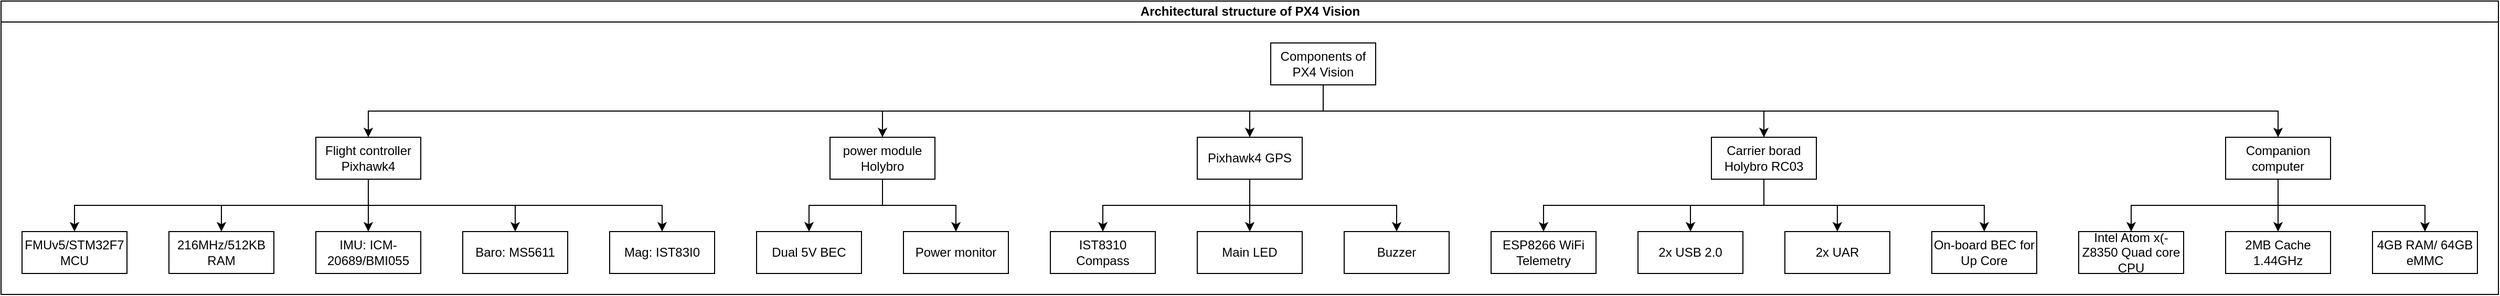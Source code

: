 <mxfile version="14.7.0" type="github">
  <diagram id="YKyQOGoXq14R0Jtugf9V" name="Page-1">
    <mxGraphModel dx="1186" dy="651" grid="1" gridSize="10" guides="1" tooltips="1" connect="1" arrows="1" fold="1" page="1" pageScale="1" pageWidth="827" pageHeight="1169" math="0" shadow="0">
      <root>
        <mxCell id="0" />
        <mxCell id="1" parent="0" />
        <mxCell id="l1xe1RYbUUbZskDPg_gc-3" value="Architectural structure of PX4 Vision" style="swimlane;html=1;startSize=20;horizontal=1;childLayout=treeLayout;horizontalTree=0;resizable=0;containerType=tree;" vertex="1" parent="1">
          <mxGeometry x="80" y="220" width="2380" height="280" as="geometry" />
        </mxCell>
        <mxCell id="l1xe1RYbUUbZskDPg_gc-4" value="Components of PX4 Vision " style="whiteSpace=wrap;html=1;" vertex="1" parent="l1xe1RYbUUbZskDPg_gc-3">
          <mxGeometry x="1210" y="40" width="100" height="40" as="geometry" />
        </mxCell>
        <mxCell id="l1xe1RYbUUbZskDPg_gc-5" value="Flight controller Pixhawk4" style="whiteSpace=wrap;html=1;" vertex="1" parent="l1xe1RYbUUbZskDPg_gc-3">
          <mxGeometry x="300" y="130" width="100" height="40" as="geometry" />
        </mxCell>
        <mxCell id="l1xe1RYbUUbZskDPg_gc-6" value="" style="edgeStyle=elbowEdgeStyle;elbow=vertical;html=1;rounded=0;" edge="1" parent="l1xe1RYbUUbZskDPg_gc-3" source="l1xe1RYbUUbZskDPg_gc-4" target="l1xe1RYbUUbZskDPg_gc-5">
          <mxGeometry relative="1" as="geometry" />
        </mxCell>
        <mxCell id="l1xe1RYbUUbZskDPg_gc-7" value="power module Holybro" style="whiteSpace=wrap;html=1;" vertex="1" parent="l1xe1RYbUUbZskDPg_gc-3">
          <mxGeometry x="790" y="130" width="100" height="40" as="geometry" />
        </mxCell>
        <mxCell id="l1xe1RYbUUbZskDPg_gc-8" value="" style="edgeStyle=elbowEdgeStyle;elbow=vertical;html=1;rounded=0;" edge="1" parent="l1xe1RYbUUbZskDPg_gc-3" source="l1xe1RYbUUbZskDPg_gc-4" target="l1xe1RYbUUbZskDPg_gc-7">
          <mxGeometry relative="1" as="geometry" />
        </mxCell>
        <mxCell id="l1xe1RYbUUbZskDPg_gc-9" value="" style="edgeStyle=elbowEdgeStyle;elbow=vertical;html=1;rounded=0;" edge="1" parent="l1xe1RYbUUbZskDPg_gc-3" source="l1xe1RYbUUbZskDPg_gc-4" target="l1xe1RYbUUbZskDPg_gc-10">
          <mxGeometry relative="1" as="geometry">
            <mxPoint x="-22424.6" y="320" as="sourcePoint" />
          </mxGeometry>
        </mxCell>
        <mxCell id="l1xe1RYbUUbZskDPg_gc-10" value="Pixhawk4 GPS" style="whiteSpace=wrap;html=1;" vertex="1" parent="l1xe1RYbUUbZskDPg_gc-3">
          <mxGeometry x="1140" y="130" width="100" height="40" as="geometry" />
        </mxCell>
        <mxCell id="l1xe1RYbUUbZskDPg_gc-11" value="" style="edgeStyle=elbowEdgeStyle;elbow=vertical;html=1;rounded=0;" edge="1" parent="l1xe1RYbUUbZskDPg_gc-3" source="l1xe1RYbUUbZskDPg_gc-4" target="l1xe1RYbUUbZskDPg_gc-12">
          <mxGeometry relative="1" as="geometry">
            <mxPoint x="-22284.6" y="320" as="sourcePoint" />
          </mxGeometry>
        </mxCell>
        <mxCell id="l1xe1RYbUUbZskDPg_gc-12" value="Carrier borad Holybro RC03" style="whiteSpace=wrap;html=1;" vertex="1" parent="l1xe1RYbUUbZskDPg_gc-3">
          <mxGeometry x="1630" y="130" width="100" height="40" as="geometry" />
        </mxCell>
        <mxCell id="l1xe1RYbUUbZskDPg_gc-13" value="" style="edgeStyle=elbowEdgeStyle;elbow=vertical;html=1;rounded=0;" edge="1" parent="l1xe1RYbUUbZskDPg_gc-3" source="l1xe1RYbUUbZskDPg_gc-4" target="l1xe1RYbUUbZskDPg_gc-14">
          <mxGeometry relative="1" as="geometry">
            <mxPoint x="-22074.6" y="320" as="sourcePoint" />
          </mxGeometry>
        </mxCell>
        <mxCell id="l1xe1RYbUUbZskDPg_gc-14" value="Companion computer" style="whiteSpace=wrap;html=1;" vertex="1" parent="l1xe1RYbUUbZskDPg_gc-3">
          <mxGeometry x="2120" y="130" width="100" height="40" as="geometry" />
        </mxCell>
        <mxCell id="l1xe1RYbUUbZskDPg_gc-15" value="" style="edgeStyle=elbowEdgeStyle;elbow=vertical;html=1;rounded=0;" edge="1" parent="l1xe1RYbUUbZskDPg_gc-3" source="l1xe1RYbUUbZskDPg_gc-5" target="l1xe1RYbUUbZskDPg_gc-16">
          <mxGeometry relative="1" as="geometry">
            <mxPoint x="-21634.6" y="300" as="sourcePoint" />
          </mxGeometry>
        </mxCell>
        <mxCell id="l1xe1RYbUUbZskDPg_gc-16" value="FMUv5/STM32F7 MCU" style="whiteSpace=wrap;html=1;" vertex="1" parent="l1xe1RYbUUbZskDPg_gc-3">
          <mxGeometry x="20" y="220" width="100" height="40" as="geometry" />
        </mxCell>
        <mxCell id="l1xe1RYbUUbZskDPg_gc-17" value="" style="edgeStyle=elbowEdgeStyle;elbow=vertical;html=1;rounded=0;" edge="1" parent="l1xe1RYbUUbZskDPg_gc-3" source="l1xe1RYbUUbZskDPg_gc-7" target="l1xe1RYbUUbZskDPg_gc-18">
          <mxGeometry relative="1" as="geometry">
            <mxPoint x="-19530.6" y="300" as="sourcePoint" />
          </mxGeometry>
        </mxCell>
        <mxCell id="l1xe1RYbUUbZskDPg_gc-18" value="Dual 5V BEC" style="whiteSpace=wrap;html=1;" vertex="1" parent="l1xe1RYbUUbZskDPg_gc-3">
          <mxGeometry x="720" y="220" width="100" height="40" as="geometry" />
        </mxCell>
        <mxCell id="l1xe1RYbUUbZskDPg_gc-19" value="" style="edgeStyle=elbowEdgeStyle;elbow=vertical;html=1;rounded=0;" edge="1" parent="l1xe1RYbUUbZskDPg_gc-3" source="l1xe1RYbUUbZskDPg_gc-10" target="l1xe1RYbUUbZskDPg_gc-20">
          <mxGeometry relative="1" as="geometry">
            <mxPoint x="-17204.8" y="300" as="sourcePoint" />
          </mxGeometry>
        </mxCell>
        <mxCell id="l1xe1RYbUUbZskDPg_gc-20" value="IST8310 Compass" style="whiteSpace=wrap;html=1;" vertex="1" parent="l1xe1RYbUUbZskDPg_gc-3">
          <mxGeometry x="1000" y="220" width="100" height="40" as="geometry" />
        </mxCell>
        <mxCell id="l1xe1RYbUUbZskDPg_gc-21" value="" style="edgeStyle=elbowEdgeStyle;elbow=vertical;html=1;rounded=0;" edge="1" parent="l1xe1RYbUUbZskDPg_gc-3" source="l1xe1RYbUUbZskDPg_gc-12" target="l1xe1RYbUUbZskDPg_gc-22">
          <mxGeometry relative="1" as="geometry">
            <mxPoint x="-14577.8" y="300" as="sourcePoint" />
          </mxGeometry>
        </mxCell>
        <mxCell id="l1xe1RYbUUbZskDPg_gc-22" value="ESP8266 WiFi Telemetry" style="whiteSpace=wrap;html=1;" vertex="1" parent="l1xe1RYbUUbZskDPg_gc-3">
          <mxGeometry x="1420" y="220" width="100" height="40" as="geometry" />
        </mxCell>
        <mxCell id="l1xe1RYbUUbZskDPg_gc-23" value="" style="edgeStyle=elbowEdgeStyle;elbow=vertical;html=1;rounded=0;" edge="1" parent="l1xe1RYbUUbZskDPg_gc-3" source="l1xe1RYbUUbZskDPg_gc-5" target="l1xe1RYbUUbZskDPg_gc-24">
          <mxGeometry relative="1" as="geometry">
            <mxPoint x="-14295.8" y="390" as="sourcePoint" />
          </mxGeometry>
        </mxCell>
        <mxCell id="l1xe1RYbUUbZskDPg_gc-24" value="216MHz/512KB RAM" style="whiteSpace=wrap;html=1;" vertex="1" parent="l1xe1RYbUUbZskDPg_gc-3">
          <mxGeometry x="160" y="220" width="100" height="40" as="geometry" />
        </mxCell>
        <mxCell id="l1xe1RYbUUbZskDPg_gc-25" value="" style="edgeStyle=elbowEdgeStyle;elbow=vertical;html=1;rounded=0;" edge="1" parent="l1xe1RYbUUbZskDPg_gc-3" source="l1xe1RYbUUbZskDPg_gc-5" target="l1xe1RYbUUbZskDPg_gc-26">
          <mxGeometry relative="1" as="geometry">
            <mxPoint x="-13144" y="390" as="sourcePoint" />
          </mxGeometry>
        </mxCell>
        <mxCell id="l1xe1RYbUUbZskDPg_gc-26" value="IMU: ICM-20689/BMI055" style="whiteSpace=wrap;html=1;" vertex="1" parent="l1xe1RYbUUbZskDPg_gc-3">
          <mxGeometry x="300" y="220" width="100" height="40" as="geometry" />
        </mxCell>
        <mxCell id="l1xe1RYbUUbZskDPg_gc-27" value="" style="edgeStyle=elbowEdgeStyle;elbow=vertical;html=1;rounded=0;" edge="1" parent="l1xe1RYbUUbZskDPg_gc-3" source="l1xe1RYbUUbZskDPg_gc-5" target="l1xe1RYbUUbZskDPg_gc-28">
          <mxGeometry relative="1" as="geometry">
            <mxPoint x="-11978.8" y="390" as="sourcePoint" />
          </mxGeometry>
        </mxCell>
        <mxCell id="l1xe1RYbUUbZskDPg_gc-28" value="Baro: MS5611" style="whiteSpace=wrap;html=1;" vertex="1" parent="l1xe1RYbUUbZskDPg_gc-3">
          <mxGeometry x="440" y="220" width="100" height="40" as="geometry" />
        </mxCell>
        <mxCell id="l1xe1RYbUUbZskDPg_gc-29" value="" style="edgeStyle=elbowEdgeStyle;elbow=vertical;html=1;rounded=0;" edge="1" parent="l1xe1RYbUUbZskDPg_gc-3" source="l1xe1RYbUUbZskDPg_gc-5" target="l1xe1RYbUUbZskDPg_gc-30">
          <mxGeometry relative="1" as="geometry">
            <mxPoint x="-10706.6" y="390" as="sourcePoint" />
          </mxGeometry>
        </mxCell>
        <mxCell id="l1xe1RYbUUbZskDPg_gc-30" value="Mag: IST83I0" style="whiteSpace=wrap;html=1;" vertex="1" parent="l1xe1RYbUUbZskDPg_gc-3">
          <mxGeometry x="580" y="220" width="100" height="40" as="geometry" />
        </mxCell>
        <mxCell id="l1xe1RYbUUbZskDPg_gc-31" value="" style="edgeStyle=elbowEdgeStyle;elbow=vertical;html=1;rounded=0;" edge="1" parent="l1xe1RYbUUbZskDPg_gc-3" source="l1xe1RYbUUbZskDPg_gc-7" target="l1xe1RYbUUbZskDPg_gc-32">
          <mxGeometry relative="1" as="geometry">
            <mxPoint x="-8794" y="390" as="sourcePoint" />
          </mxGeometry>
        </mxCell>
        <mxCell id="l1xe1RYbUUbZskDPg_gc-32" value="Power monitor" style="whiteSpace=wrap;html=1;" vertex="1" parent="l1xe1RYbUUbZskDPg_gc-3">
          <mxGeometry x="860" y="220" width="100" height="40" as="geometry" />
        </mxCell>
        <mxCell id="l1xe1RYbUUbZskDPg_gc-33" value="" style="edgeStyle=elbowEdgeStyle;elbow=vertical;html=1;rounded=0;" edge="1" parent="l1xe1RYbUUbZskDPg_gc-3" source="l1xe1RYbUUbZskDPg_gc-10" target="l1xe1RYbUUbZskDPg_gc-34">
          <mxGeometry relative="1" as="geometry">
            <mxPoint x="-7440" y="390" as="sourcePoint" />
          </mxGeometry>
        </mxCell>
        <mxCell id="l1xe1RYbUUbZskDPg_gc-34" value="Main LED" style="whiteSpace=wrap;html=1;" vertex="1" parent="l1xe1RYbUUbZskDPg_gc-3">
          <mxGeometry x="1140" y="220" width="100" height="40" as="geometry" />
        </mxCell>
        <mxCell id="l1xe1RYbUUbZskDPg_gc-35" value="" style="edgeStyle=elbowEdgeStyle;elbow=vertical;html=1;rounded=0;" edge="1" parent="l1xe1RYbUUbZskDPg_gc-3" source="l1xe1RYbUUbZskDPg_gc-10" target="l1xe1RYbUUbZskDPg_gc-36">
          <mxGeometry relative="1" as="geometry">
            <mxPoint x="-6359" y="390" as="sourcePoint" />
          </mxGeometry>
        </mxCell>
        <mxCell id="l1xe1RYbUUbZskDPg_gc-36" value="Buzzer" style="whiteSpace=wrap;html=1;" vertex="1" parent="l1xe1RYbUUbZskDPg_gc-3">
          <mxGeometry x="1280" y="220" width="100" height="40" as="geometry" />
        </mxCell>
        <mxCell id="l1xe1RYbUUbZskDPg_gc-37" value="" style="edgeStyle=elbowEdgeStyle;elbow=vertical;html=1;rounded=0;" edge="1" parent="l1xe1RYbUUbZskDPg_gc-3" source="l1xe1RYbUUbZskDPg_gc-12" target="l1xe1RYbUUbZskDPg_gc-38">
          <mxGeometry relative="1" as="geometry">
            <mxPoint x="-5040" y="390" as="sourcePoint" />
          </mxGeometry>
        </mxCell>
        <mxCell id="l1xe1RYbUUbZskDPg_gc-38" value="2x USB 2.0" style="whiteSpace=wrap;html=1;" vertex="1" parent="l1xe1RYbUUbZskDPg_gc-3">
          <mxGeometry x="1560" y="220" width="100" height="40" as="geometry" />
        </mxCell>
        <mxCell id="l1xe1RYbUUbZskDPg_gc-39" value="" style="edgeStyle=elbowEdgeStyle;elbow=vertical;html=1;rounded=0;" edge="1" parent="l1xe1RYbUUbZskDPg_gc-3" source="l1xe1RYbUUbZskDPg_gc-12" target="l1xe1RYbUUbZskDPg_gc-40">
          <mxGeometry relative="1" as="geometry">
            <mxPoint x="-3987" y="390" as="sourcePoint" />
          </mxGeometry>
        </mxCell>
        <mxCell id="l1xe1RYbUUbZskDPg_gc-40" value="2x UAR " style="whiteSpace=wrap;html=1;" vertex="1" parent="l1xe1RYbUUbZskDPg_gc-3">
          <mxGeometry x="1700" y="220" width="100" height="40" as="geometry" />
        </mxCell>
        <mxCell id="l1xe1RYbUUbZskDPg_gc-41" value="" style="edgeStyle=elbowEdgeStyle;elbow=vertical;html=1;rounded=0;" edge="1" parent="l1xe1RYbUUbZskDPg_gc-3" source="l1xe1RYbUUbZskDPg_gc-12" target="l1xe1RYbUUbZskDPg_gc-42">
          <mxGeometry relative="1" as="geometry">
            <mxPoint x="-2871" y="390" as="sourcePoint" />
          </mxGeometry>
        </mxCell>
        <mxCell id="l1xe1RYbUUbZskDPg_gc-42" value="On-board BEC for Up Core" style="whiteSpace=wrap;html=1;" vertex="1" parent="l1xe1RYbUUbZskDPg_gc-3">
          <mxGeometry x="1840" y="220" width="100" height="40" as="geometry" />
        </mxCell>
        <mxCell id="l1xe1RYbUUbZskDPg_gc-43" value="" style="edgeStyle=elbowEdgeStyle;elbow=vertical;html=1;rounded=0;" edge="1" parent="l1xe1RYbUUbZskDPg_gc-3" source="l1xe1RYbUUbZskDPg_gc-14" target="l1xe1RYbUUbZskDPg_gc-44">
          <mxGeometry relative="1" as="geometry">
            <mxPoint x="-2134" y="300" as="sourcePoint" />
          </mxGeometry>
        </mxCell>
        <mxCell id="l1xe1RYbUUbZskDPg_gc-44" value="Intel Atom x(-Z8350 Quad core CPU" style="whiteSpace=wrap;html=1;" vertex="1" parent="l1xe1RYbUUbZskDPg_gc-3">
          <mxGeometry x="1980" y="220" width="100" height="40" as="geometry" />
        </mxCell>
        <mxCell id="l1xe1RYbUUbZskDPg_gc-45" value="" style="edgeStyle=elbowEdgeStyle;elbow=vertical;html=1;rounded=0;" edge="1" parent="l1xe1RYbUUbZskDPg_gc-3" source="l1xe1RYbUUbZskDPg_gc-14" target="l1xe1RYbUUbZskDPg_gc-46">
          <mxGeometry relative="1" as="geometry">
            <mxPoint x="-170" y="390" as="sourcePoint" />
          </mxGeometry>
        </mxCell>
        <mxCell id="l1xe1RYbUUbZskDPg_gc-46" value="2MB Cache 1.44GHz" style="whiteSpace=wrap;html=1;" vertex="1" parent="l1xe1RYbUUbZskDPg_gc-3">
          <mxGeometry x="2120" y="220" width="100" height="40" as="geometry" />
        </mxCell>
        <mxCell id="l1xe1RYbUUbZskDPg_gc-47" value="" style="edgeStyle=elbowEdgeStyle;elbow=vertical;html=1;rounded=0;" edge="1" parent="l1xe1RYbUUbZskDPg_gc-3" source="l1xe1RYbUUbZskDPg_gc-14" target="l1xe1RYbUUbZskDPg_gc-48">
          <mxGeometry relative="1" as="geometry">
            <mxPoint x="1023" y="390" as="sourcePoint" />
          </mxGeometry>
        </mxCell>
        <mxCell id="l1xe1RYbUUbZskDPg_gc-48" value="4GB RAM/ 64GB eMMC" style="whiteSpace=wrap;html=1;" vertex="1" parent="l1xe1RYbUUbZskDPg_gc-3">
          <mxGeometry x="2260" y="220" width="100" height="40" as="geometry" />
        </mxCell>
      </root>
    </mxGraphModel>
  </diagram>
</mxfile>
